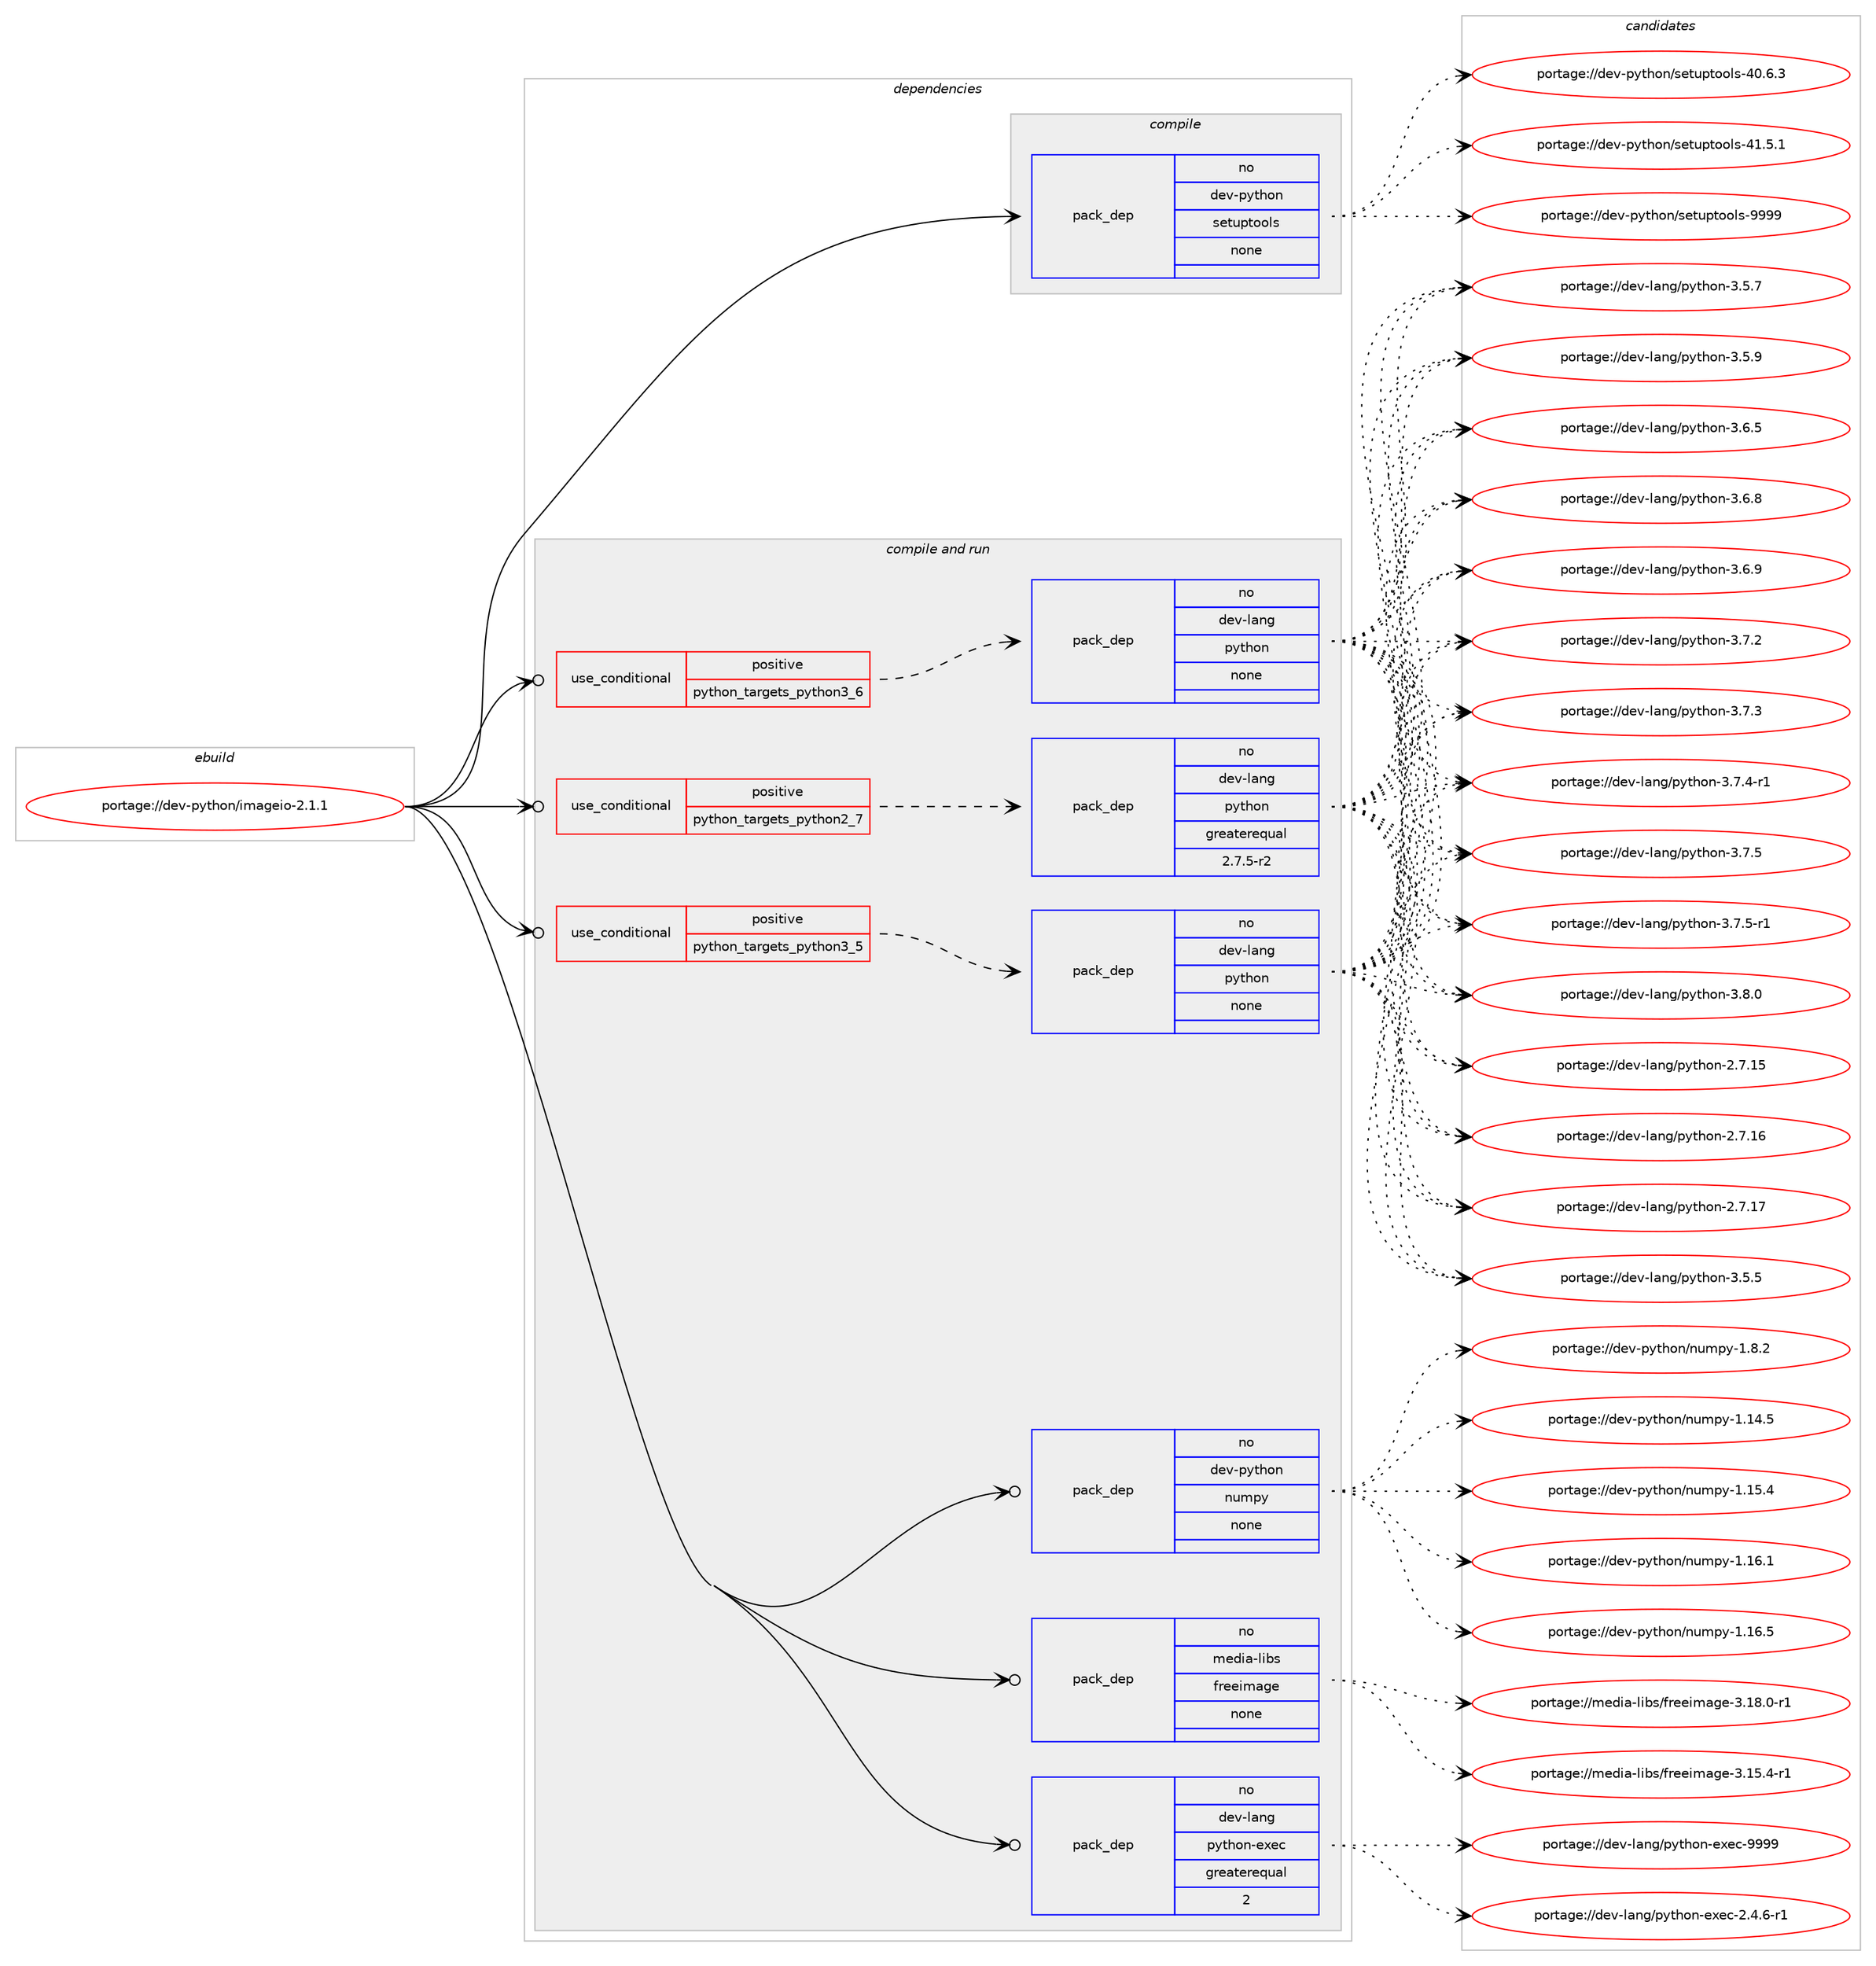 digraph prolog {

# *************
# Graph options
# *************

newrank=true;
concentrate=true;
compound=true;
graph [rankdir=LR,fontname=Helvetica,fontsize=10,ranksep=1.5];#, ranksep=2.5, nodesep=0.2];
edge  [arrowhead=vee];
node  [fontname=Helvetica,fontsize=10];

# **********
# The ebuild
# **********

subgraph cluster_leftcol {
color=gray;
rank=same;
label=<<i>ebuild</i>>;
id [label="portage://dev-python/imageio-2.1.1", color=red, width=4, href="../dev-python/imageio-2.1.1.svg"];
}

# ****************
# The dependencies
# ****************

subgraph cluster_midcol {
color=gray;
label=<<i>dependencies</i>>;
subgraph cluster_compile {
fillcolor="#eeeeee";
style=filled;
label=<<i>compile</i>>;
subgraph pack110722 {
dependency144064 [label=<<TABLE BORDER="0" CELLBORDER="1" CELLSPACING="0" CELLPADDING="4" WIDTH="220"><TR><TD ROWSPAN="6" CELLPADDING="30">pack_dep</TD></TR><TR><TD WIDTH="110">no</TD></TR><TR><TD>dev-python</TD></TR><TR><TD>setuptools</TD></TR><TR><TD>none</TD></TR><TR><TD></TD></TR></TABLE>>, shape=none, color=blue];
}
id:e -> dependency144064:w [weight=20,style="solid",arrowhead="vee"];
}
subgraph cluster_compileandrun {
fillcolor="#eeeeee";
style=filled;
label=<<i>compile and run</i>>;
subgraph cond30022 {
dependency144065 [label=<<TABLE BORDER="0" CELLBORDER="1" CELLSPACING="0" CELLPADDING="4"><TR><TD ROWSPAN="3" CELLPADDING="10">use_conditional</TD></TR><TR><TD>positive</TD></TR><TR><TD>python_targets_python2_7</TD></TR></TABLE>>, shape=none, color=red];
subgraph pack110723 {
dependency144066 [label=<<TABLE BORDER="0" CELLBORDER="1" CELLSPACING="0" CELLPADDING="4" WIDTH="220"><TR><TD ROWSPAN="6" CELLPADDING="30">pack_dep</TD></TR><TR><TD WIDTH="110">no</TD></TR><TR><TD>dev-lang</TD></TR><TR><TD>python</TD></TR><TR><TD>greaterequal</TD></TR><TR><TD>2.7.5-r2</TD></TR></TABLE>>, shape=none, color=blue];
}
dependency144065:e -> dependency144066:w [weight=20,style="dashed",arrowhead="vee"];
}
id:e -> dependency144065:w [weight=20,style="solid",arrowhead="odotvee"];
subgraph cond30023 {
dependency144067 [label=<<TABLE BORDER="0" CELLBORDER="1" CELLSPACING="0" CELLPADDING="4"><TR><TD ROWSPAN="3" CELLPADDING="10">use_conditional</TD></TR><TR><TD>positive</TD></TR><TR><TD>python_targets_python3_5</TD></TR></TABLE>>, shape=none, color=red];
subgraph pack110724 {
dependency144068 [label=<<TABLE BORDER="0" CELLBORDER="1" CELLSPACING="0" CELLPADDING="4" WIDTH="220"><TR><TD ROWSPAN="6" CELLPADDING="30">pack_dep</TD></TR><TR><TD WIDTH="110">no</TD></TR><TR><TD>dev-lang</TD></TR><TR><TD>python</TD></TR><TR><TD>none</TD></TR><TR><TD></TD></TR></TABLE>>, shape=none, color=blue];
}
dependency144067:e -> dependency144068:w [weight=20,style="dashed",arrowhead="vee"];
}
id:e -> dependency144067:w [weight=20,style="solid",arrowhead="odotvee"];
subgraph cond30024 {
dependency144069 [label=<<TABLE BORDER="0" CELLBORDER="1" CELLSPACING="0" CELLPADDING="4"><TR><TD ROWSPAN="3" CELLPADDING="10">use_conditional</TD></TR><TR><TD>positive</TD></TR><TR><TD>python_targets_python3_6</TD></TR></TABLE>>, shape=none, color=red];
subgraph pack110725 {
dependency144070 [label=<<TABLE BORDER="0" CELLBORDER="1" CELLSPACING="0" CELLPADDING="4" WIDTH="220"><TR><TD ROWSPAN="6" CELLPADDING="30">pack_dep</TD></TR><TR><TD WIDTH="110">no</TD></TR><TR><TD>dev-lang</TD></TR><TR><TD>python</TD></TR><TR><TD>none</TD></TR><TR><TD></TD></TR></TABLE>>, shape=none, color=blue];
}
dependency144069:e -> dependency144070:w [weight=20,style="dashed",arrowhead="vee"];
}
id:e -> dependency144069:w [weight=20,style="solid",arrowhead="odotvee"];
subgraph pack110726 {
dependency144071 [label=<<TABLE BORDER="0" CELLBORDER="1" CELLSPACING="0" CELLPADDING="4" WIDTH="220"><TR><TD ROWSPAN="6" CELLPADDING="30">pack_dep</TD></TR><TR><TD WIDTH="110">no</TD></TR><TR><TD>dev-lang</TD></TR><TR><TD>python-exec</TD></TR><TR><TD>greaterequal</TD></TR><TR><TD>2</TD></TR></TABLE>>, shape=none, color=blue];
}
id:e -> dependency144071:w [weight=20,style="solid",arrowhead="odotvee"];
subgraph pack110727 {
dependency144072 [label=<<TABLE BORDER="0" CELLBORDER="1" CELLSPACING="0" CELLPADDING="4" WIDTH="220"><TR><TD ROWSPAN="6" CELLPADDING="30">pack_dep</TD></TR><TR><TD WIDTH="110">no</TD></TR><TR><TD>dev-python</TD></TR><TR><TD>numpy</TD></TR><TR><TD>none</TD></TR><TR><TD></TD></TR></TABLE>>, shape=none, color=blue];
}
id:e -> dependency144072:w [weight=20,style="solid",arrowhead="odotvee"];
subgraph pack110728 {
dependency144073 [label=<<TABLE BORDER="0" CELLBORDER="1" CELLSPACING="0" CELLPADDING="4" WIDTH="220"><TR><TD ROWSPAN="6" CELLPADDING="30">pack_dep</TD></TR><TR><TD WIDTH="110">no</TD></TR><TR><TD>media-libs</TD></TR><TR><TD>freeimage</TD></TR><TR><TD>none</TD></TR><TR><TD></TD></TR></TABLE>>, shape=none, color=blue];
}
id:e -> dependency144073:w [weight=20,style="solid",arrowhead="odotvee"];
}
subgraph cluster_run {
fillcolor="#eeeeee";
style=filled;
label=<<i>run</i>>;
}
}

# **************
# The candidates
# **************

subgraph cluster_choices {
rank=same;
color=gray;
label=<<i>candidates</i>>;

subgraph choice110722 {
color=black;
nodesep=1;
choiceportage100101118451121211161041111104711510111611711211611111110811545524846544651 [label="portage://dev-python/setuptools-40.6.3", color=red, width=4,href="../dev-python/setuptools-40.6.3.svg"];
choiceportage100101118451121211161041111104711510111611711211611111110811545524946534649 [label="portage://dev-python/setuptools-41.5.1", color=red, width=4,href="../dev-python/setuptools-41.5.1.svg"];
choiceportage10010111845112121116104111110471151011161171121161111111081154557575757 [label="portage://dev-python/setuptools-9999", color=red, width=4,href="../dev-python/setuptools-9999.svg"];
dependency144064:e -> choiceportage100101118451121211161041111104711510111611711211611111110811545524846544651:w [style=dotted,weight="100"];
dependency144064:e -> choiceportage100101118451121211161041111104711510111611711211611111110811545524946534649:w [style=dotted,weight="100"];
dependency144064:e -> choiceportage10010111845112121116104111110471151011161171121161111111081154557575757:w [style=dotted,weight="100"];
}
subgraph choice110723 {
color=black;
nodesep=1;
choiceportage10010111845108971101034711212111610411111045504655464953 [label="portage://dev-lang/python-2.7.15", color=red, width=4,href="../dev-lang/python-2.7.15.svg"];
choiceportage10010111845108971101034711212111610411111045504655464954 [label="portage://dev-lang/python-2.7.16", color=red, width=4,href="../dev-lang/python-2.7.16.svg"];
choiceportage10010111845108971101034711212111610411111045504655464955 [label="portage://dev-lang/python-2.7.17", color=red, width=4,href="../dev-lang/python-2.7.17.svg"];
choiceportage100101118451089711010347112121116104111110455146534653 [label="portage://dev-lang/python-3.5.5", color=red, width=4,href="../dev-lang/python-3.5.5.svg"];
choiceportage100101118451089711010347112121116104111110455146534655 [label="portage://dev-lang/python-3.5.7", color=red, width=4,href="../dev-lang/python-3.5.7.svg"];
choiceportage100101118451089711010347112121116104111110455146534657 [label="portage://dev-lang/python-3.5.9", color=red, width=4,href="../dev-lang/python-3.5.9.svg"];
choiceportage100101118451089711010347112121116104111110455146544653 [label="portage://dev-lang/python-3.6.5", color=red, width=4,href="../dev-lang/python-3.6.5.svg"];
choiceportage100101118451089711010347112121116104111110455146544656 [label="portage://dev-lang/python-3.6.8", color=red, width=4,href="../dev-lang/python-3.6.8.svg"];
choiceportage100101118451089711010347112121116104111110455146544657 [label="portage://dev-lang/python-3.6.9", color=red, width=4,href="../dev-lang/python-3.6.9.svg"];
choiceportage100101118451089711010347112121116104111110455146554650 [label="portage://dev-lang/python-3.7.2", color=red, width=4,href="../dev-lang/python-3.7.2.svg"];
choiceportage100101118451089711010347112121116104111110455146554651 [label="portage://dev-lang/python-3.7.3", color=red, width=4,href="../dev-lang/python-3.7.3.svg"];
choiceportage1001011184510897110103471121211161041111104551465546524511449 [label="portage://dev-lang/python-3.7.4-r1", color=red, width=4,href="../dev-lang/python-3.7.4-r1.svg"];
choiceportage100101118451089711010347112121116104111110455146554653 [label="portage://dev-lang/python-3.7.5", color=red, width=4,href="../dev-lang/python-3.7.5.svg"];
choiceportage1001011184510897110103471121211161041111104551465546534511449 [label="portage://dev-lang/python-3.7.5-r1", color=red, width=4,href="../dev-lang/python-3.7.5-r1.svg"];
choiceportage100101118451089711010347112121116104111110455146564648 [label="portage://dev-lang/python-3.8.0", color=red, width=4,href="../dev-lang/python-3.8.0.svg"];
dependency144066:e -> choiceportage10010111845108971101034711212111610411111045504655464953:w [style=dotted,weight="100"];
dependency144066:e -> choiceportage10010111845108971101034711212111610411111045504655464954:w [style=dotted,weight="100"];
dependency144066:e -> choiceportage10010111845108971101034711212111610411111045504655464955:w [style=dotted,weight="100"];
dependency144066:e -> choiceportage100101118451089711010347112121116104111110455146534653:w [style=dotted,weight="100"];
dependency144066:e -> choiceportage100101118451089711010347112121116104111110455146534655:w [style=dotted,weight="100"];
dependency144066:e -> choiceportage100101118451089711010347112121116104111110455146534657:w [style=dotted,weight="100"];
dependency144066:e -> choiceportage100101118451089711010347112121116104111110455146544653:w [style=dotted,weight="100"];
dependency144066:e -> choiceportage100101118451089711010347112121116104111110455146544656:w [style=dotted,weight="100"];
dependency144066:e -> choiceportage100101118451089711010347112121116104111110455146544657:w [style=dotted,weight="100"];
dependency144066:e -> choiceportage100101118451089711010347112121116104111110455146554650:w [style=dotted,weight="100"];
dependency144066:e -> choiceportage100101118451089711010347112121116104111110455146554651:w [style=dotted,weight="100"];
dependency144066:e -> choiceportage1001011184510897110103471121211161041111104551465546524511449:w [style=dotted,weight="100"];
dependency144066:e -> choiceportage100101118451089711010347112121116104111110455146554653:w [style=dotted,weight="100"];
dependency144066:e -> choiceportage1001011184510897110103471121211161041111104551465546534511449:w [style=dotted,weight="100"];
dependency144066:e -> choiceportage100101118451089711010347112121116104111110455146564648:w [style=dotted,weight="100"];
}
subgraph choice110724 {
color=black;
nodesep=1;
choiceportage10010111845108971101034711212111610411111045504655464953 [label="portage://dev-lang/python-2.7.15", color=red, width=4,href="../dev-lang/python-2.7.15.svg"];
choiceportage10010111845108971101034711212111610411111045504655464954 [label="portage://dev-lang/python-2.7.16", color=red, width=4,href="../dev-lang/python-2.7.16.svg"];
choiceportage10010111845108971101034711212111610411111045504655464955 [label="portage://dev-lang/python-2.7.17", color=red, width=4,href="../dev-lang/python-2.7.17.svg"];
choiceportage100101118451089711010347112121116104111110455146534653 [label="portage://dev-lang/python-3.5.5", color=red, width=4,href="../dev-lang/python-3.5.5.svg"];
choiceportage100101118451089711010347112121116104111110455146534655 [label="portage://dev-lang/python-3.5.7", color=red, width=4,href="../dev-lang/python-3.5.7.svg"];
choiceportage100101118451089711010347112121116104111110455146534657 [label="portage://dev-lang/python-3.5.9", color=red, width=4,href="../dev-lang/python-3.5.9.svg"];
choiceportage100101118451089711010347112121116104111110455146544653 [label="portage://dev-lang/python-3.6.5", color=red, width=4,href="../dev-lang/python-3.6.5.svg"];
choiceportage100101118451089711010347112121116104111110455146544656 [label="portage://dev-lang/python-3.6.8", color=red, width=4,href="../dev-lang/python-3.6.8.svg"];
choiceportage100101118451089711010347112121116104111110455146544657 [label="portage://dev-lang/python-3.6.9", color=red, width=4,href="../dev-lang/python-3.6.9.svg"];
choiceportage100101118451089711010347112121116104111110455146554650 [label="portage://dev-lang/python-3.7.2", color=red, width=4,href="../dev-lang/python-3.7.2.svg"];
choiceportage100101118451089711010347112121116104111110455146554651 [label="portage://dev-lang/python-3.7.3", color=red, width=4,href="../dev-lang/python-3.7.3.svg"];
choiceportage1001011184510897110103471121211161041111104551465546524511449 [label="portage://dev-lang/python-3.7.4-r1", color=red, width=4,href="../dev-lang/python-3.7.4-r1.svg"];
choiceportage100101118451089711010347112121116104111110455146554653 [label="portage://dev-lang/python-3.7.5", color=red, width=4,href="../dev-lang/python-3.7.5.svg"];
choiceportage1001011184510897110103471121211161041111104551465546534511449 [label="portage://dev-lang/python-3.7.5-r1", color=red, width=4,href="../dev-lang/python-3.7.5-r1.svg"];
choiceportage100101118451089711010347112121116104111110455146564648 [label="portage://dev-lang/python-3.8.0", color=red, width=4,href="../dev-lang/python-3.8.0.svg"];
dependency144068:e -> choiceportage10010111845108971101034711212111610411111045504655464953:w [style=dotted,weight="100"];
dependency144068:e -> choiceportage10010111845108971101034711212111610411111045504655464954:w [style=dotted,weight="100"];
dependency144068:e -> choiceportage10010111845108971101034711212111610411111045504655464955:w [style=dotted,weight="100"];
dependency144068:e -> choiceportage100101118451089711010347112121116104111110455146534653:w [style=dotted,weight="100"];
dependency144068:e -> choiceportage100101118451089711010347112121116104111110455146534655:w [style=dotted,weight="100"];
dependency144068:e -> choiceportage100101118451089711010347112121116104111110455146534657:w [style=dotted,weight="100"];
dependency144068:e -> choiceportage100101118451089711010347112121116104111110455146544653:w [style=dotted,weight="100"];
dependency144068:e -> choiceportage100101118451089711010347112121116104111110455146544656:w [style=dotted,weight="100"];
dependency144068:e -> choiceportage100101118451089711010347112121116104111110455146544657:w [style=dotted,weight="100"];
dependency144068:e -> choiceportage100101118451089711010347112121116104111110455146554650:w [style=dotted,weight="100"];
dependency144068:e -> choiceportage100101118451089711010347112121116104111110455146554651:w [style=dotted,weight="100"];
dependency144068:e -> choiceportage1001011184510897110103471121211161041111104551465546524511449:w [style=dotted,weight="100"];
dependency144068:e -> choiceportage100101118451089711010347112121116104111110455146554653:w [style=dotted,weight="100"];
dependency144068:e -> choiceportage1001011184510897110103471121211161041111104551465546534511449:w [style=dotted,weight="100"];
dependency144068:e -> choiceportage100101118451089711010347112121116104111110455146564648:w [style=dotted,weight="100"];
}
subgraph choice110725 {
color=black;
nodesep=1;
choiceportage10010111845108971101034711212111610411111045504655464953 [label="portage://dev-lang/python-2.7.15", color=red, width=4,href="../dev-lang/python-2.7.15.svg"];
choiceportage10010111845108971101034711212111610411111045504655464954 [label="portage://dev-lang/python-2.7.16", color=red, width=4,href="../dev-lang/python-2.7.16.svg"];
choiceportage10010111845108971101034711212111610411111045504655464955 [label="portage://dev-lang/python-2.7.17", color=red, width=4,href="../dev-lang/python-2.7.17.svg"];
choiceportage100101118451089711010347112121116104111110455146534653 [label="portage://dev-lang/python-3.5.5", color=red, width=4,href="../dev-lang/python-3.5.5.svg"];
choiceportage100101118451089711010347112121116104111110455146534655 [label="portage://dev-lang/python-3.5.7", color=red, width=4,href="../dev-lang/python-3.5.7.svg"];
choiceportage100101118451089711010347112121116104111110455146534657 [label="portage://dev-lang/python-3.5.9", color=red, width=4,href="../dev-lang/python-3.5.9.svg"];
choiceportage100101118451089711010347112121116104111110455146544653 [label="portage://dev-lang/python-3.6.5", color=red, width=4,href="../dev-lang/python-3.6.5.svg"];
choiceportage100101118451089711010347112121116104111110455146544656 [label="portage://dev-lang/python-3.6.8", color=red, width=4,href="../dev-lang/python-3.6.8.svg"];
choiceportage100101118451089711010347112121116104111110455146544657 [label="portage://dev-lang/python-3.6.9", color=red, width=4,href="../dev-lang/python-3.6.9.svg"];
choiceportage100101118451089711010347112121116104111110455146554650 [label="portage://dev-lang/python-3.7.2", color=red, width=4,href="../dev-lang/python-3.7.2.svg"];
choiceportage100101118451089711010347112121116104111110455146554651 [label="portage://dev-lang/python-3.7.3", color=red, width=4,href="../dev-lang/python-3.7.3.svg"];
choiceportage1001011184510897110103471121211161041111104551465546524511449 [label="portage://dev-lang/python-3.7.4-r1", color=red, width=4,href="../dev-lang/python-3.7.4-r1.svg"];
choiceportage100101118451089711010347112121116104111110455146554653 [label="portage://dev-lang/python-3.7.5", color=red, width=4,href="../dev-lang/python-3.7.5.svg"];
choiceportage1001011184510897110103471121211161041111104551465546534511449 [label="portage://dev-lang/python-3.7.5-r1", color=red, width=4,href="../dev-lang/python-3.7.5-r1.svg"];
choiceportage100101118451089711010347112121116104111110455146564648 [label="portage://dev-lang/python-3.8.0", color=red, width=4,href="../dev-lang/python-3.8.0.svg"];
dependency144070:e -> choiceportage10010111845108971101034711212111610411111045504655464953:w [style=dotted,weight="100"];
dependency144070:e -> choiceportage10010111845108971101034711212111610411111045504655464954:w [style=dotted,weight="100"];
dependency144070:e -> choiceportage10010111845108971101034711212111610411111045504655464955:w [style=dotted,weight="100"];
dependency144070:e -> choiceportage100101118451089711010347112121116104111110455146534653:w [style=dotted,weight="100"];
dependency144070:e -> choiceportage100101118451089711010347112121116104111110455146534655:w [style=dotted,weight="100"];
dependency144070:e -> choiceportage100101118451089711010347112121116104111110455146534657:w [style=dotted,weight="100"];
dependency144070:e -> choiceportage100101118451089711010347112121116104111110455146544653:w [style=dotted,weight="100"];
dependency144070:e -> choiceportage100101118451089711010347112121116104111110455146544656:w [style=dotted,weight="100"];
dependency144070:e -> choiceportage100101118451089711010347112121116104111110455146544657:w [style=dotted,weight="100"];
dependency144070:e -> choiceportage100101118451089711010347112121116104111110455146554650:w [style=dotted,weight="100"];
dependency144070:e -> choiceportage100101118451089711010347112121116104111110455146554651:w [style=dotted,weight="100"];
dependency144070:e -> choiceportage1001011184510897110103471121211161041111104551465546524511449:w [style=dotted,weight="100"];
dependency144070:e -> choiceportage100101118451089711010347112121116104111110455146554653:w [style=dotted,weight="100"];
dependency144070:e -> choiceportage1001011184510897110103471121211161041111104551465546534511449:w [style=dotted,weight="100"];
dependency144070:e -> choiceportage100101118451089711010347112121116104111110455146564648:w [style=dotted,weight="100"];
}
subgraph choice110726 {
color=black;
nodesep=1;
choiceportage10010111845108971101034711212111610411111045101120101994550465246544511449 [label="portage://dev-lang/python-exec-2.4.6-r1", color=red, width=4,href="../dev-lang/python-exec-2.4.6-r1.svg"];
choiceportage10010111845108971101034711212111610411111045101120101994557575757 [label="portage://dev-lang/python-exec-9999", color=red, width=4,href="../dev-lang/python-exec-9999.svg"];
dependency144071:e -> choiceportage10010111845108971101034711212111610411111045101120101994550465246544511449:w [style=dotted,weight="100"];
dependency144071:e -> choiceportage10010111845108971101034711212111610411111045101120101994557575757:w [style=dotted,weight="100"];
}
subgraph choice110727 {
color=black;
nodesep=1;
choiceportage100101118451121211161041111104711011710911212145494649524653 [label="portage://dev-python/numpy-1.14.5", color=red, width=4,href="../dev-python/numpy-1.14.5.svg"];
choiceportage100101118451121211161041111104711011710911212145494649534652 [label="portage://dev-python/numpy-1.15.4", color=red, width=4,href="../dev-python/numpy-1.15.4.svg"];
choiceportage100101118451121211161041111104711011710911212145494649544649 [label="portage://dev-python/numpy-1.16.1", color=red, width=4,href="../dev-python/numpy-1.16.1.svg"];
choiceportage100101118451121211161041111104711011710911212145494649544653 [label="portage://dev-python/numpy-1.16.5", color=red, width=4,href="../dev-python/numpy-1.16.5.svg"];
choiceportage1001011184511212111610411111047110117109112121454946564650 [label="portage://dev-python/numpy-1.8.2", color=red, width=4,href="../dev-python/numpy-1.8.2.svg"];
dependency144072:e -> choiceportage100101118451121211161041111104711011710911212145494649524653:w [style=dotted,weight="100"];
dependency144072:e -> choiceportage100101118451121211161041111104711011710911212145494649534652:w [style=dotted,weight="100"];
dependency144072:e -> choiceportage100101118451121211161041111104711011710911212145494649544649:w [style=dotted,weight="100"];
dependency144072:e -> choiceportage100101118451121211161041111104711011710911212145494649544653:w [style=dotted,weight="100"];
dependency144072:e -> choiceportage1001011184511212111610411111047110117109112121454946564650:w [style=dotted,weight="100"];
}
subgraph choice110728 {
color=black;
nodesep=1;
choiceportage1091011001059745108105981154710211410110110510997103101455146495346524511449 [label="portage://media-libs/freeimage-3.15.4-r1", color=red, width=4,href="../media-libs/freeimage-3.15.4-r1.svg"];
choiceportage1091011001059745108105981154710211410110110510997103101455146495646484511449 [label="portage://media-libs/freeimage-3.18.0-r1", color=red, width=4,href="../media-libs/freeimage-3.18.0-r1.svg"];
dependency144073:e -> choiceportage1091011001059745108105981154710211410110110510997103101455146495346524511449:w [style=dotted,weight="100"];
dependency144073:e -> choiceportage1091011001059745108105981154710211410110110510997103101455146495646484511449:w [style=dotted,weight="100"];
}
}

}
